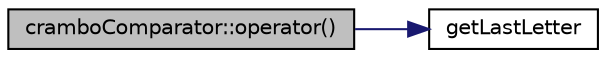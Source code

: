 digraph "cramboComparator::operator()"
{
 // LATEX_PDF_SIZE
  edge [fontname="Helvetica",fontsize="10",labelfontname="Helvetica",labelfontsize="10"];
  node [fontname="Helvetica",fontsize="10",shape=record];
  rankdir="LR";
  Node0 [label="cramboComparator::operator()",height=0.2,width=0.4,color="black", fillcolor="grey75", style="filled", fontcolor="black",tooltip=" "];
  Node0 -> Node1 [color="midnightblue",fontsize="10",style="solid",fontname="Helvetica"];
  Node1 [label="getLastLetter",height=0.2,width=0.4,color="black", fillcolor="white", style="filled",URL="$main_8cpp.html#a85721839daf45c333244680e690b0c48",tooltip=" "];
}
